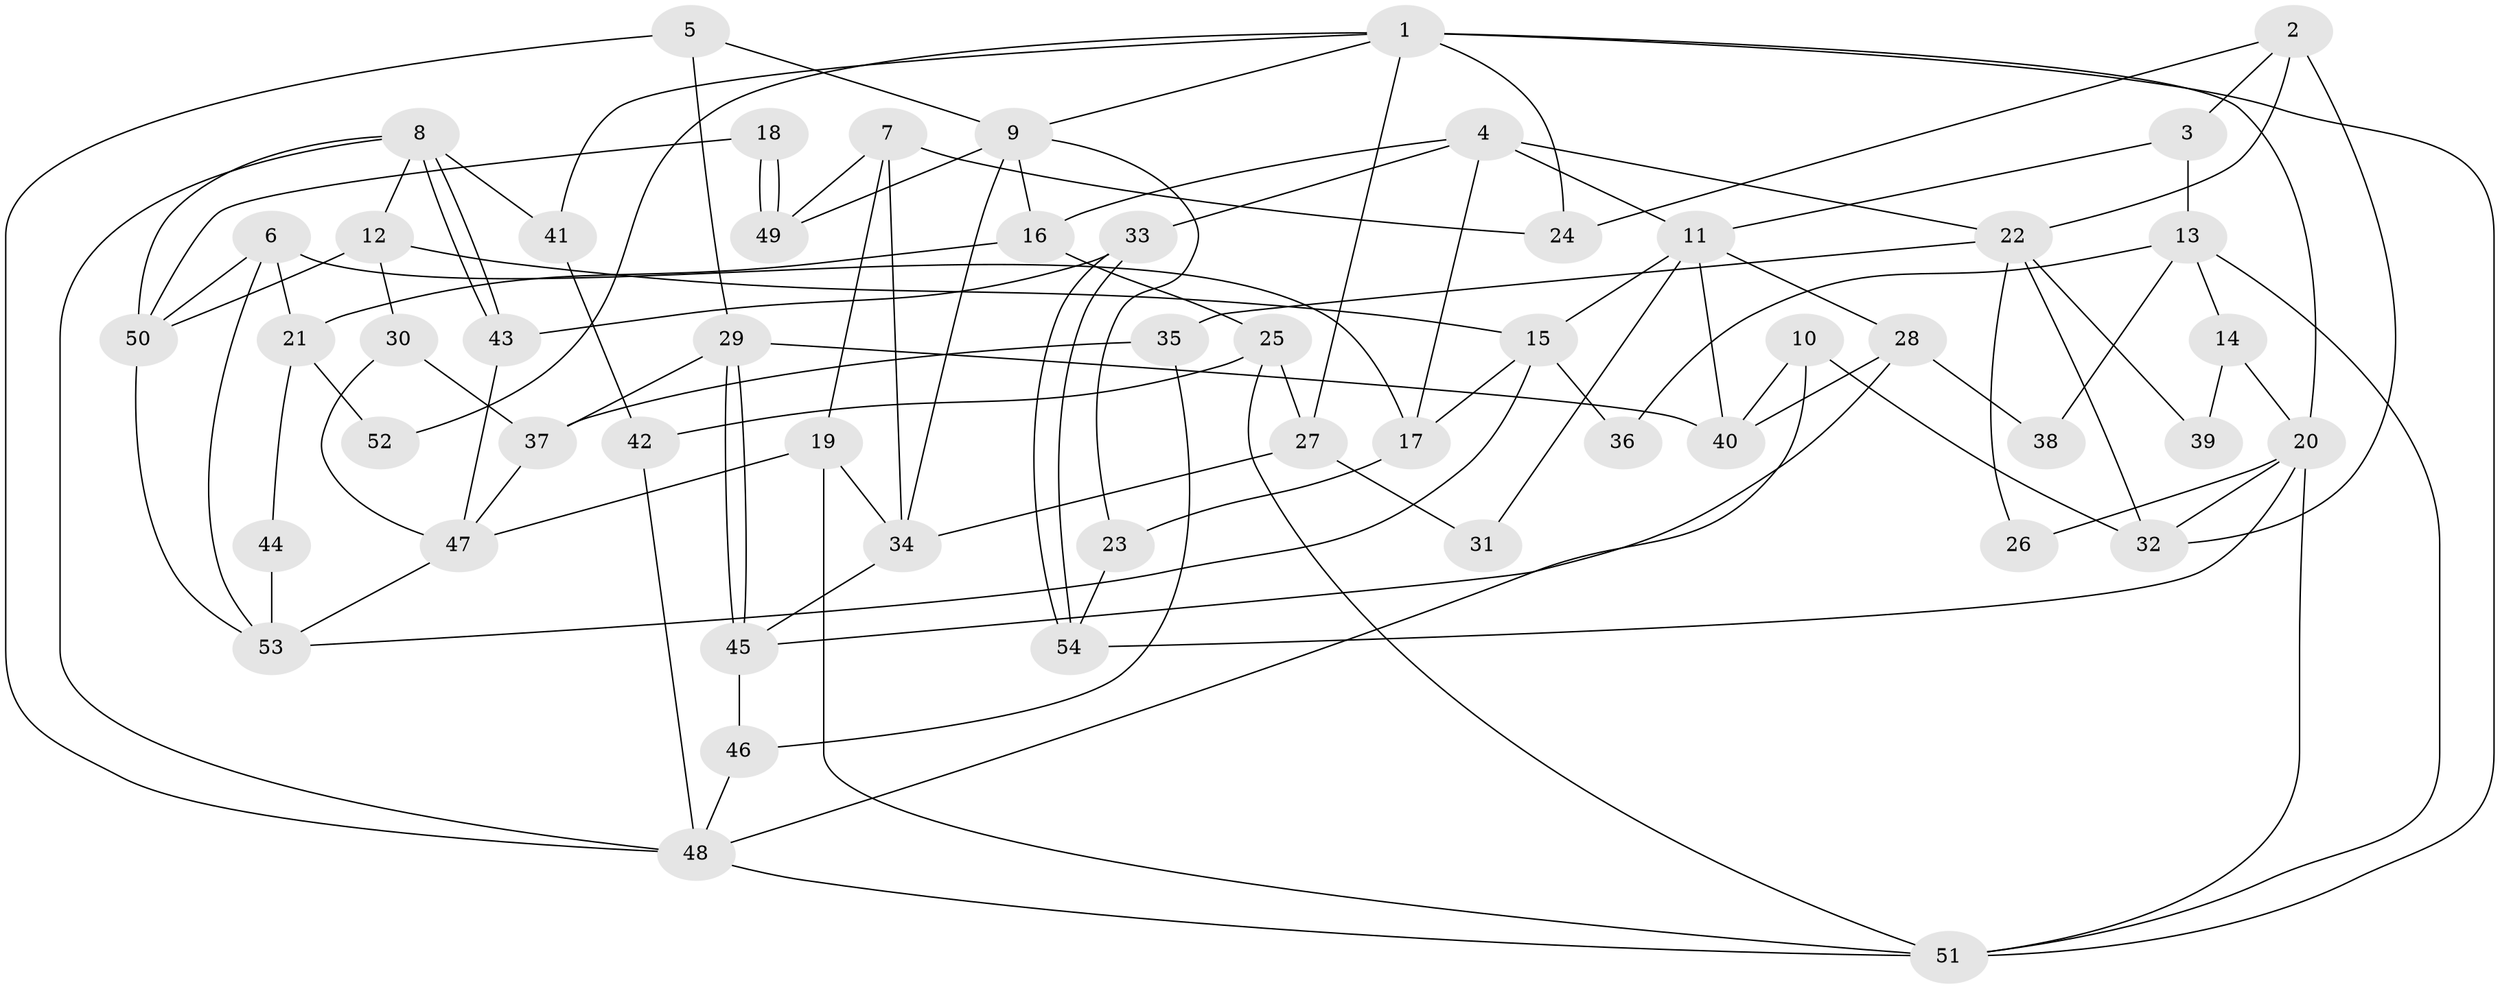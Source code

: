 // Generated by graph-tools (version 1.1) at 2025/50/03/09/25 03:50:10]
// undirected, 54 vertices, 108 edges
graph export_dot {
graph [start="1"]
  node [color=gray90,style=filled];
  1;
  2;
  3;
  4;
  5;
  6;
  7;
  8;
  9;
  10;
  11;
  12;
  13;
  14;
  15;
  16;
  17;
  18;
  19;
  20;
  21;
  22;
  23;
  24;
  25;
  26;
  27;
  28;
  29;
  30;
  31;
  32;
  33;
  34;
  35;
  36;
  37;
  38;
  39;
  40;
  41;
  42;
  43;
  44;
  45;
  46;
  47;
  48;
  49;
  50;
  51;
  52;
  53;
  54;
  1 -- 24;
  1 -- 9;
  1 -- 20;
  1 -- 27;
  1 -- 41;
  1 -- 51;
  1 -- 52;
  2 -- 22;
  2 -- 32;
  2 -- 3;
  2 -- 24;
  3 -- 11;
  3 -- 13;
  4 -- 11;
  4 -- 17;
  4 -- 16;
  4 -- 22;
  4 -- 33;
  5 -- 48;
  5 -- 29;
  5 -- 9;
  6 -- 50;
  6 -- 53;
  6 -- 17;
  6 -- 21;
  7 -- 34;
  7 -- 49;
  7 -- 19;
  7 -- 24;
  8 -- 41;
  8 -- 43;
  8 -- 43;
  8 -- 12;
  8 -- 48;
  8 -- 50;
  9 -- 16;
  9 -- 23;
  9 -- 34;
  9 -- 49;
  10 -- 40;
  10 -- 32;
  10 -- 48;
  11 -- 15;
  11 -- 40;
  11 -- 28;
  11 -- 31;
  12 -- 15;
  12 -- 30;
  12 -- 50;
  13 -- 51;
  13 -- 14;
  13 -- 36;
  13 -- 38;
  14 -- 20;
  14 -- 39;
  15 -- 17;
  15 -- 53;
  15 -- 36;
  16 -- 25;
  16 -- 21;
  17 -- 23;
  18 -- 50;
  18 -- 49;
  18 -- 49;
  19 -- 51;
  19 -- 34;
  19 -- 47;
  20 -- 51;
  20 -- 26;
  20 -- 32;
  20 -- 54;
  21 -- 44;
  21 -- 52;
  22 -- 35;
  22 -- 26;
  22 -- 32;
  22 -- 39;
  23 -- 54;
  25 -- 27;
  25 -- 51;
  25 -- 42;
  27 -- 34;
  27 -- 31;
  28 -- 45;
  28 -- 38;
  28 -- 40;
  29 -- 45;
  29 -- 45;
  29 -- 37;
  29 -- 40;
  30 -- 47;
  30 -- 37;
  33 -- 54;
  33 -- 54;
  33 -- 43;
  34 -- 45;
  35 -- 46;
  35 -- 37;
  37 -- 47;
  41 -- 42;
  42 -- 48;
  43 -- 47;
  44 -- 53;
  45 -- 46;
  46 -- 48;
  47 -- 53;
  48 -- 51;
  50 -- 53;
}
